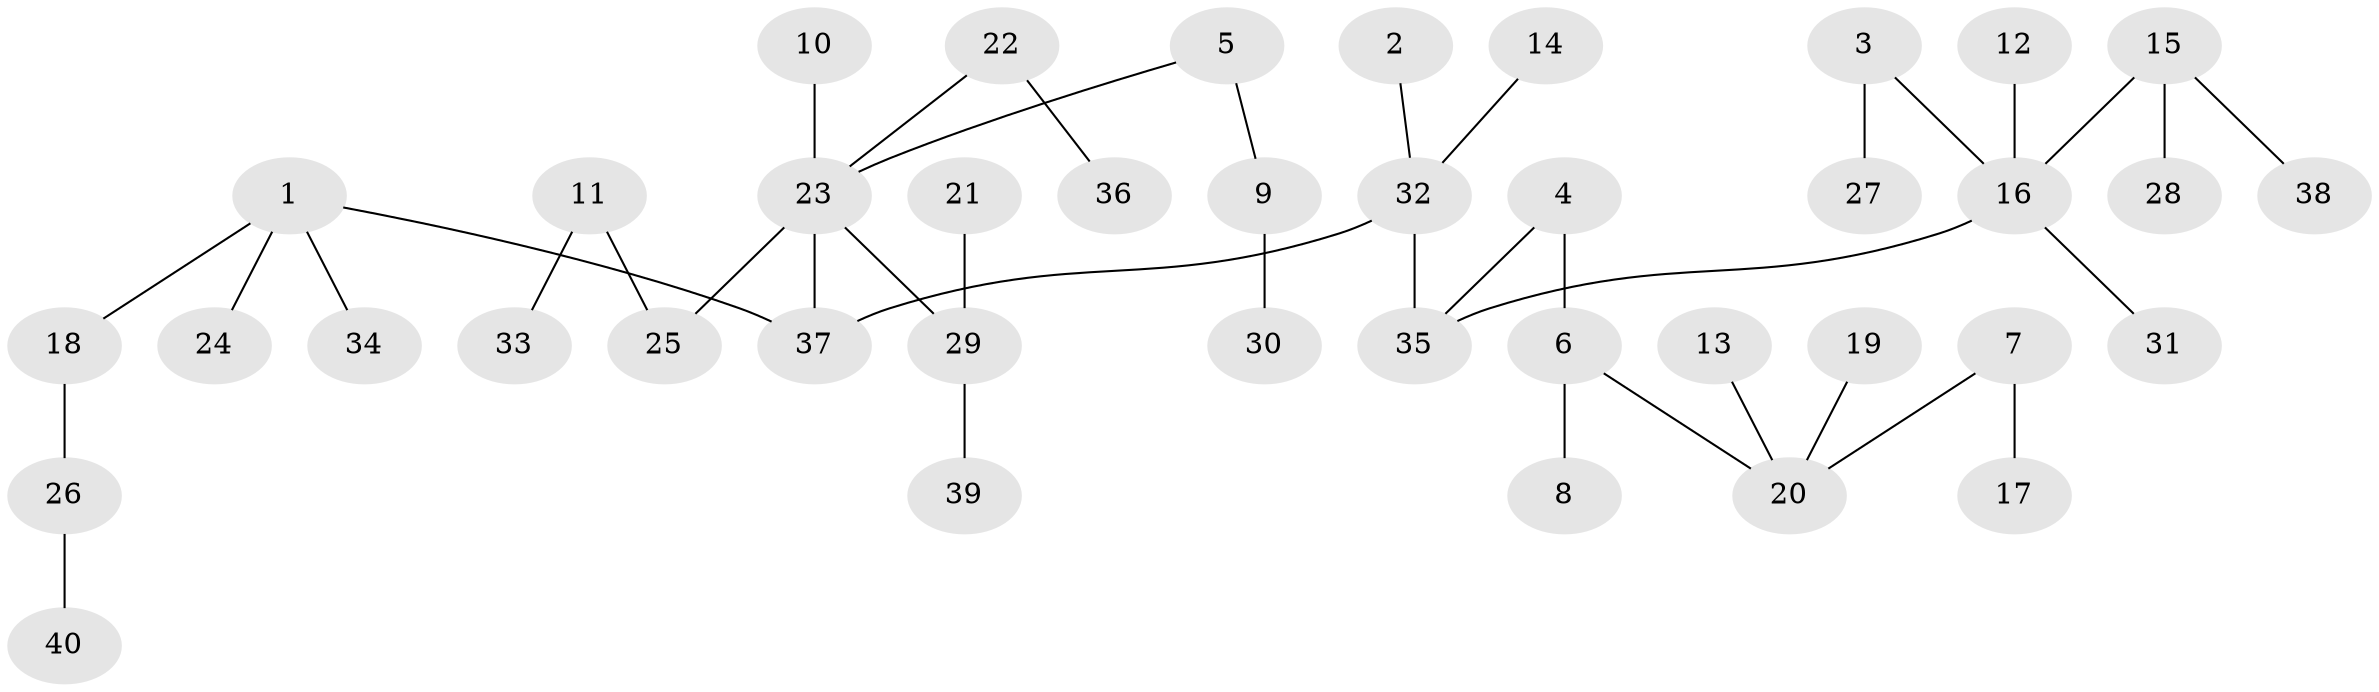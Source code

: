 // original degree distribution, {4: 0.0625, 6: 0.0125, 5: 0.0375, 3: 0.0875, 1: 0.525, 7: 0.025, 2: 0.25}
// Generated by graph-tools (version 1.1) at 2025/02/03/09/25 03:02:17]
// undirected, 40 vertices, 39 edges
graph export_dot {
graph [start="1"]
  node [color=gray90,style=filled];
  1;
  2;
  3;
  4;
  5;
  6;
  7;
  8;
  9;
  10;
  11;
  12;
  13;
  14;
  15;
  16;
  17;
  18;
  19;
  20;
  21;
  22;
  23;
  24;
  25;
  26;
  27;
  28;
  29;
  30;
  31;
  32;
  33;
  34;
  35;
  36;
  37;
  38;
  39;
  40;
  1 -- 18 [weight=1.0];
  1 -- 24 [weight=1.0];
  1 -- 34 [weight=1.0];
  1 -- 37 [weight=1.0];
  2 -- 32 [weight=1.0];
  3 -- 16 [weight=1.0];
  3 -- 27 [weight=1.0];
  4 -- 6 [weight=1.0];
  4 -- 35 [weight=1.0];
  5 -- 9 [weight=1.0];
  5 -- 23 [weight=1.0];
  6 -- 8 [weight=1.0];
  6 -- 20 [weight=1.0];
  7 -- 17 [weight=1.0];
  7 -- 20 [weight=1.0];
  9 -- 30 [weight=1.0];
  10 -- 23 [weight=1.0];
  11 -- 25 [weight=1.0];
  11 -- 33 [weight=1.0];
  12 -- 16 [weight=1.0];
  13 -- 20 [weight=1.0];
  14 -- 32 [weight=1.0];
  15 -- 16 [weight=1.0];
  15 -- 28 [weight=1.0];
  15 -- 38 [weight=1.0];
  16 -- 31 [weight=1.0];
  16 -- 35 [weight=1.0];
  18 -- 26 [weight=1.0];
  19 -- 20 [weight=1.0];
  21 -- 29 [weight=1.0];
  22 -- 23 [weight=1.0];
  22 -- 36 [weight=1.0];
  23 -- 25 [weight=1.0];
  23 -- 29 [weight=1.0];
  23 -- 37 [weight=1.0];
  26 -- 40 [weight=1.0];
  29 -- 39 [weight=1.0];
  32 -- 35 [weight=1.0];
  32 -- 37 [weight=1.0];
}
